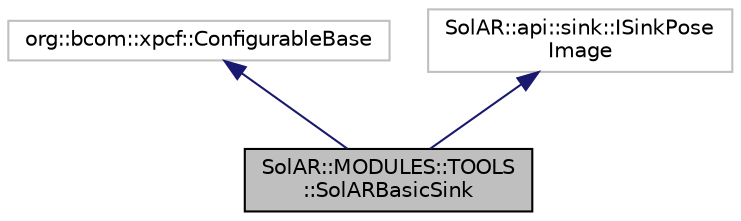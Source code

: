 digraph "SolAR::MODULES::TOOLS::SolARBasicSink"
{
 // LATEX_PDF_SIZE
  edge [fontname="Helvetica",fontsize="10",labelfontname="Helvetica",labelfontsize="10"];
  node [fontname="Helvetica",fontsize="10",shape=record];
  Node1 [label="SolAR::MODULES::TOOLS\l::SolARBasicSink",height=0.2,width=0.4,color="black", fillcolor="grey75", style="filled", fontcolor="black",tooltip="A Sink for a synchronized pose and texture buffer based on an image buffer useful for AR video see-th..."];
  Node2 -> Node1 [dir="back",color="midnightblue",fontsize="10",style="solid",fontname="Helvetica"];
  Node2 [label="org::bcom::xpcf::ConfigurableBase",height=0.2,width=0.4,color="grey75", fillcolor="white", style="filled",tooltip=" "];
  Node3 -> Node1 [dir="back",color="midnightblue",fontsize="10",style="solid",fontname="Helvetica"];
  Node3 [label="SolAR::api::sink::ISinkPose\lImage",height=0.2,width=0.4,color="grey75", fillcolor="white", style="filled",tooltip=" "];
}
